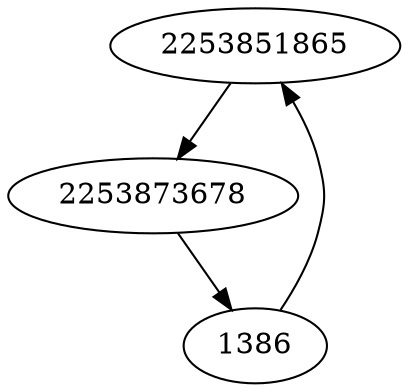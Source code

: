 strict digraph  {
2253851865;
1386;
2253873678;
2253851865 -> 2253873678;
1386 -> 2253851865;
2253873678 -> 1386;
}
